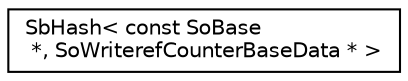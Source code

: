 digraph "Graphical Class Hierarchy"
{
 // LATEX_PDF_SIZE
  edge [fontname="Helvetica",fontsize="10",labelfontname="Helvetica",labelfontsize="10"];
  node [fontname="Helvetica",fontsize="10",shape=record];
  rankdir="LR";
  Node0 [label="SbHash\< const SoBase\l *, SoWriterefCounterBaseData * \>",height=0.2,width=0.4,color="black", fillcolor="white", style="filled",URL="$classSbHash.html",tooltip=" "];
}
